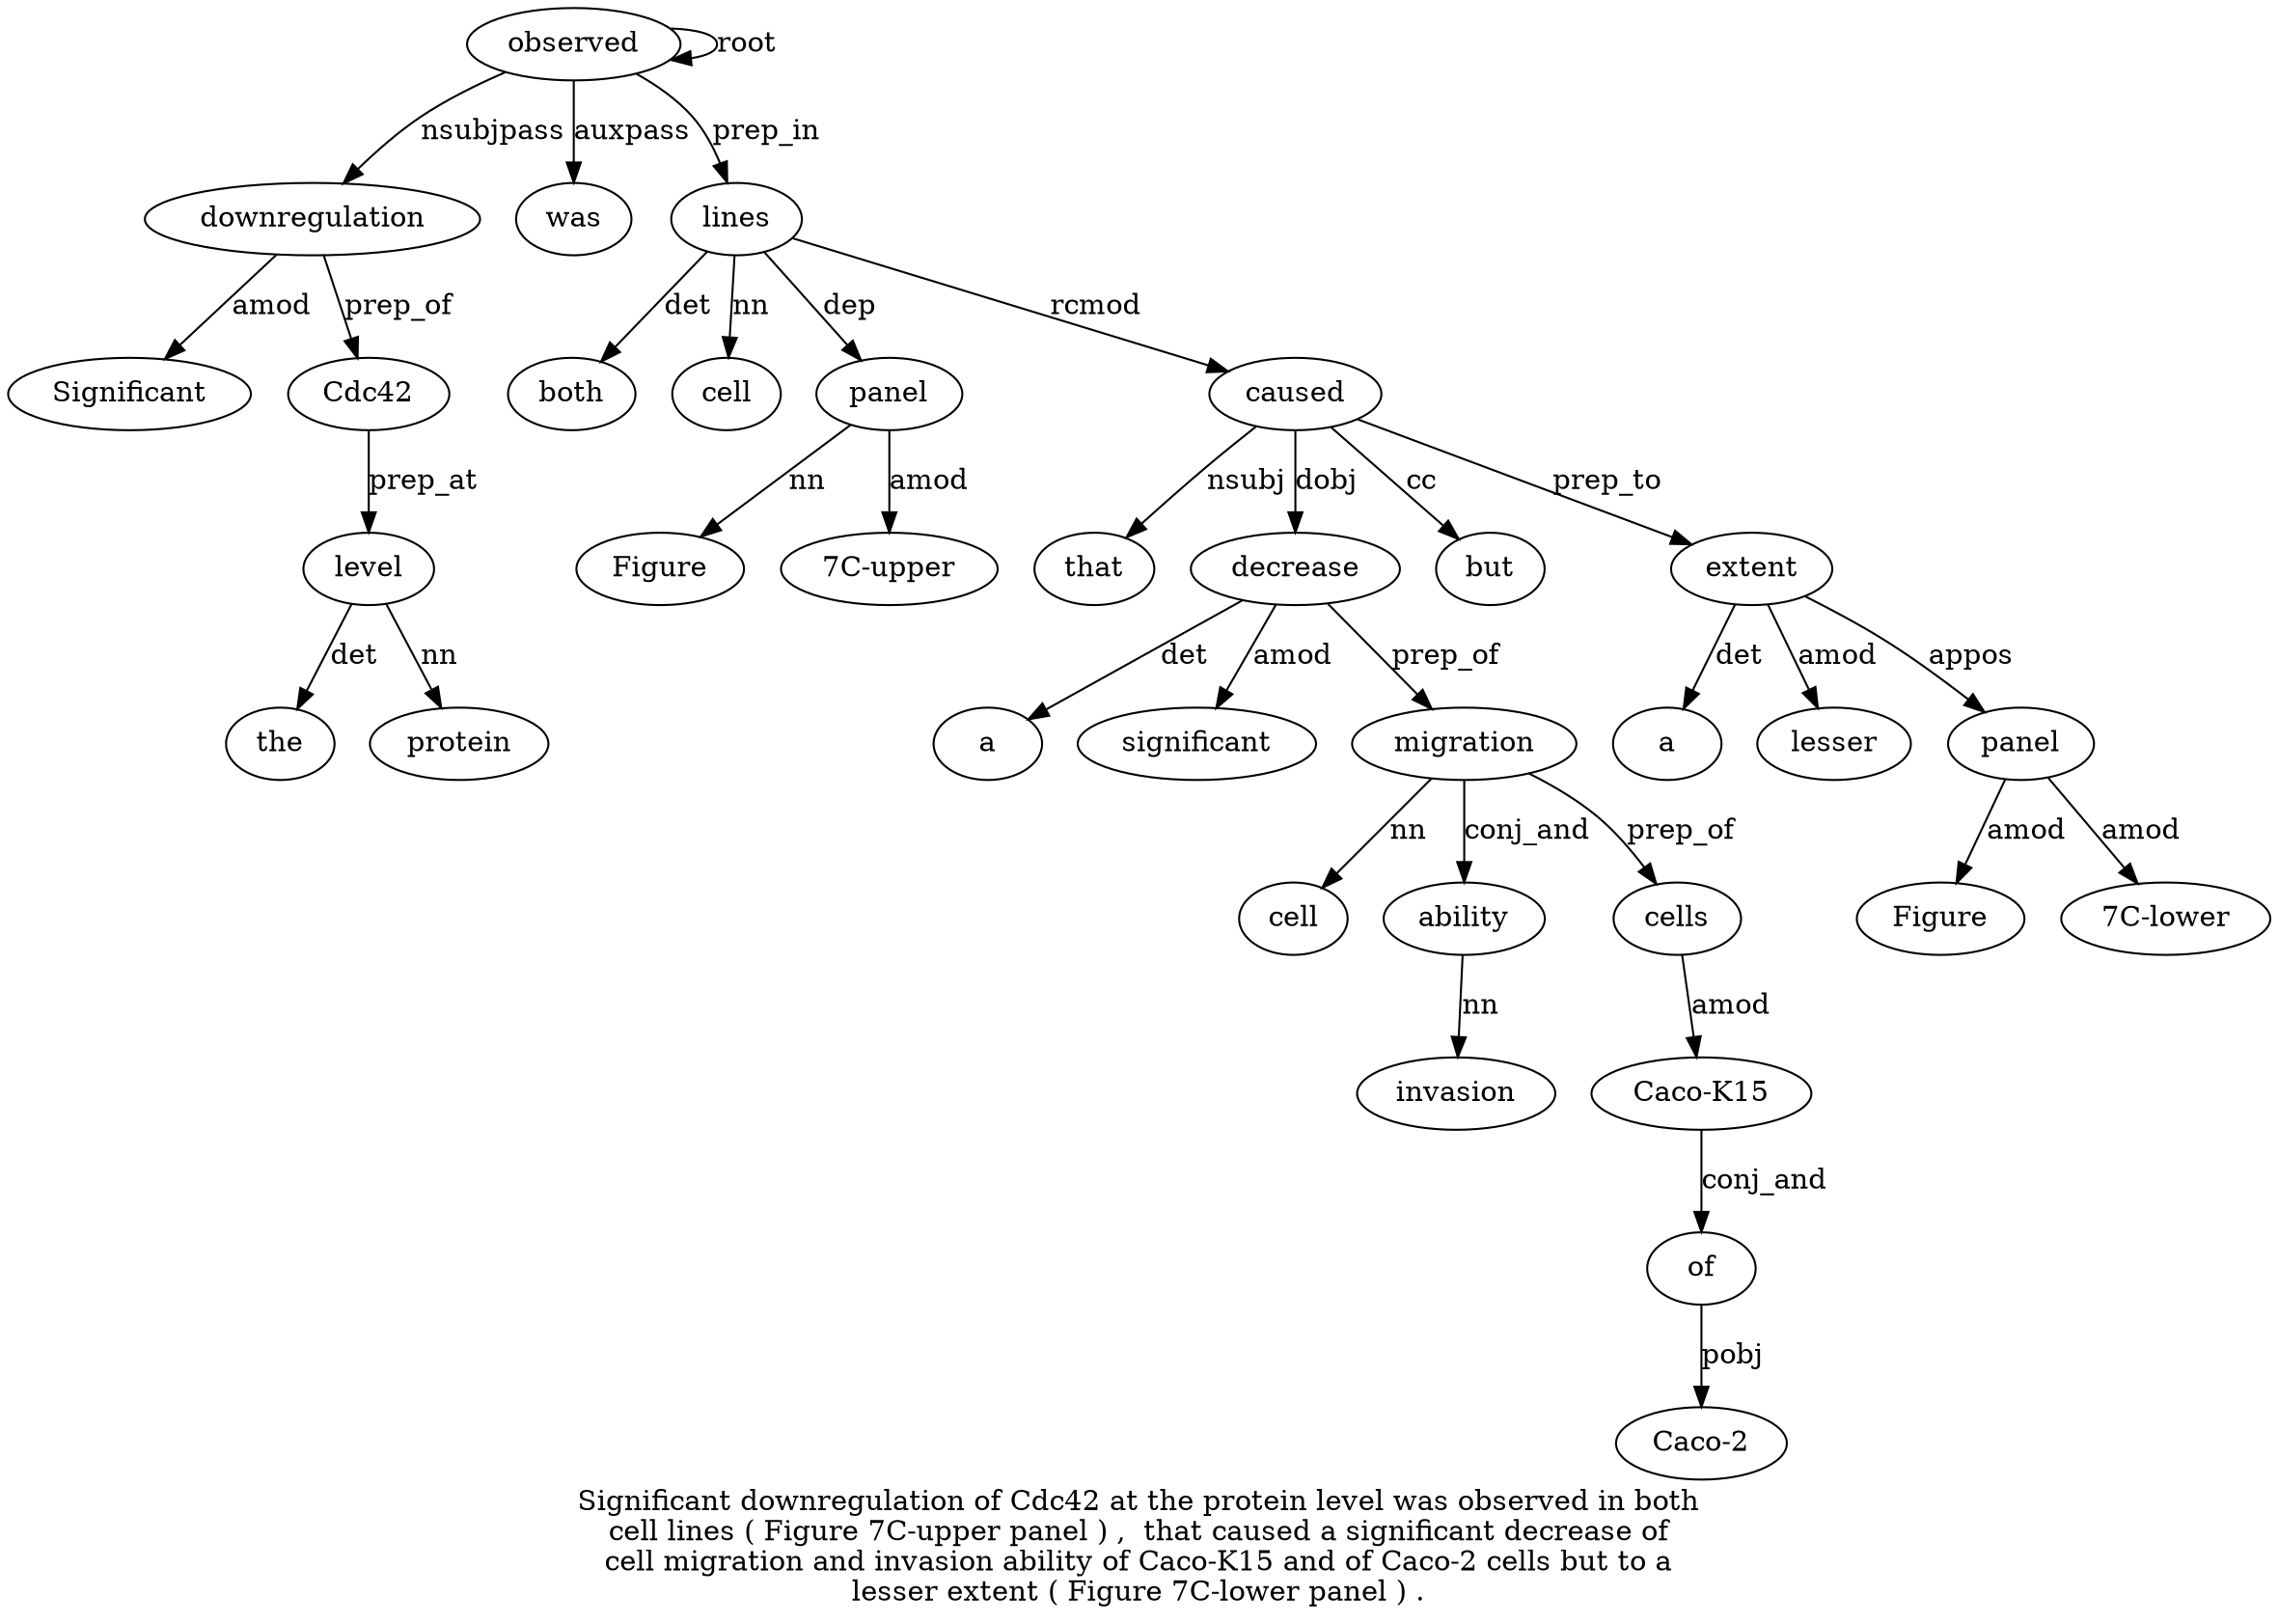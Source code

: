 digraph "Significant downregulation of Cdc42 at the protein level was observed in both cell lines ( Figure 7C-upper panel ) ,  that caused a significant decrease of cell migration and invasion ability of Caco-K15 and of Caco-2 cells but to a lesser extent ( Figure 7C-lower panel ) ." {
label="Significant downregulation of Cdc42 at the protein level was observed in both
cell lines ( Figure 7C-upper panel ) ,  that caused a significant decrease of
cell migration and invasion ability of Caco-K15 and of Caco-2 cells but to a
lesser extent ( Figure 7C-lower panel ) .";
downregulation2 [style=filled, fillcolor=white, label=downregulation];
Significant1 [style=filled, fillcolor=white, label=Significant];
downregulation2 -> Significant1  [label=amod];
observed10 [style=filled, fillcolor=white, label=observed];
observed10 -> downregulation2  [label=nsubjpass];
Cdc42 [style=filled, fillcolor=white, label=Cdc42];
downregulation2 -> Cdc42  [label=prep_of];
level8 [style=filled, fillcolor=white, label=level];
the6 [style=filled, fillcolor=white, label=the];
level8 -> the6  [label=det];
protein7 [style=filled, fillcolor=white, label=protein];
level8 -> protein7  [label=nn];
Cdc42 -> level8  [label=prep_at];
was9 [style=filled, fillcolor=white, label=was];
observed10 -> was9  [label=auxpass];
observed10 -> observed10  [label=root];
lines14 [style=filled, fillcolor=white, label=lines];
both12 [style=filled, fillcolor=white, label=both];
lines14 -> both12  [label=det];
cell13 [style=filled, fillcolor=white, label=cell];
lines14 -> cell13  [label=nn];
observed10 -> lines14  [label=prep_in];
panel18 [style=filled, fillcolor=white, label=panel];
Figure16 [style=filled, fillcolor=white, label=Figure];
panel18 -> Figure16  [label=nn];
"7C-upper1" [style=filled, fillcolor=white, label="7C-upper"];
panel18 -> "7C-upper1"  [label=amod];
lines14 -> panel18  [label=dep];
caused22 [style=filled, fillcolor=white, label=caused];
that21 [style=filled, fillcolor=white, label=that];
caused22 -> that21  [label=nsubj];
lines14 -> caused22  [label=rcmod];
decrease25 [style=filled, fillcolor=white, label=decrease];
a23 [style=filled, fillcolor=white, label=a];
decrease25 -> a23  [label=det];
significant24 [style=filled, fillcolor=white, label=significant];
decrease25 -> significant24  [label=amod];
caused22 -> decrease25  [label=dobj];
migration28 [style=filled, fillcolor=white, label=migration];
cell27 [style=filled, fillcolor=white, label=cell];
migration28 -> cell27  [label=nn];
decrease25 -> migration28  [label=prep_of];
ability31 [style=filled, fillcolor=white, label=ability];
invasion30 [style=filled, fillcolor=white, label=invasion];
ability31 -> invasion30  [label=nn];
migration28 -> ability31  [label=conj_and];
cells37 [style=filled, fillcolor=white, label=cells];
"Caco-K1533" [style=filled, fillcolor=white, label="Caco-K15"];
cells37 -> "Caco-K1533"  [label=amod];
of35 [style=filled, fillcolor=white, label=of];
"Caco-K1533" -> of35  [label=conj_and];
"Caco-236" [style=filled, fillcolor=white, label="Caco-2"];
of35 -> "Caco-236"  [label=pobj];
migration28 -> cells37  [label=prep_of];
but38 [style=filled, fillcolor=white, label=but];
caused22 -> but38  [label=cc];
extent42 [style=filled, fillcolor=white, label=extent];
a40 [style=filled, fillcolor=white, label=a];
extent42 -> a40  [label=det];
lesser41 [style=filled, fillcolor=white, label=lesser];
extent42 -> lesser41  [label=amod];
caused22 -> extent42  [label=prep_to];
panel46 [style=filled, fillcolor=white, label=panel];
Figure44 [style=filled, fillcolor=white, label=Figure];
panel46 -> Figure44  [label=amod];
"7C-lower45" [style=filled, fillcolor=white, label="7C-lower"];
panel46 -> "7C-lower45"  [label=amod];
extent42 -> panel46  [label=appos];
}
